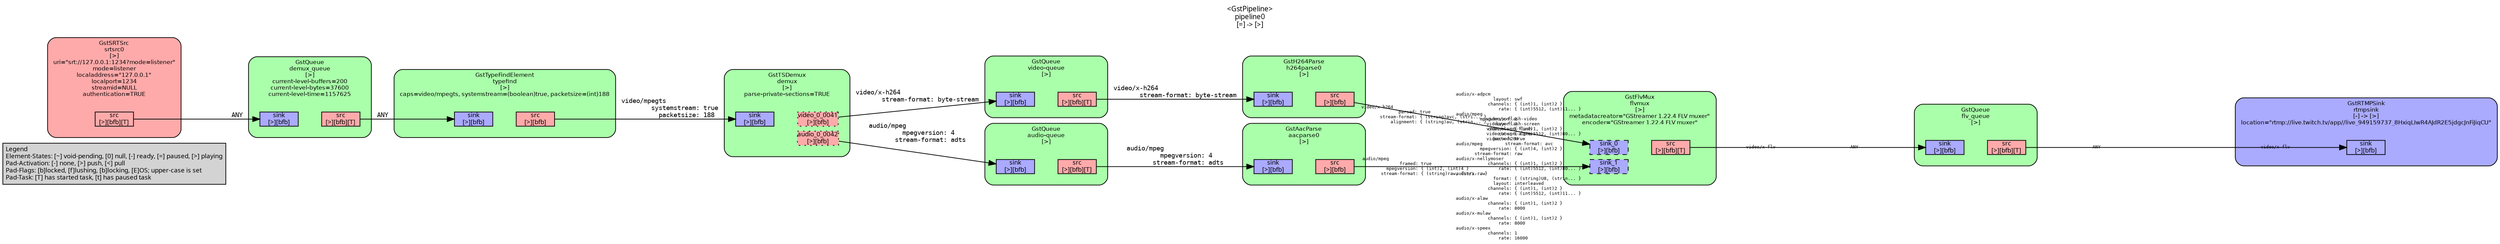 digraph pipeline {
  rankdir=LR;
  fontname="sans";
  fontsize="10";
  labelloc=t;
  nodesep=.1;
  ranksep=.2;
  label="<GstPipeline>\npipeline0\n[=] -> [>]";
  node [style="filled,rounded", shape=box, fontsize="9", fontname="sans", margin="0.0,0.0"];
  edge [labelfontsize="6", fontsize="9", fontname="monospace"];
  
  legend [
    pos="0,0!",
    margin="0.05,0.05",
    style="filled",
    label="Legend\lElement-States: [~] void-pending, [0] null, [-] ready, [=] paused, [>] playing\lPad-Activation: [-] none, [>] push, [<] pull\lPad-Flags: [b]locked, [f]lushing, [b]locking, [E]OS; upper-case is set\lPad-Task: [T] has started task, [t] has paused task\l",
  ];
  subgraph cluster_rtmpsink_0x10300c290 {
    fontname="Bitstream Vera Sans";
    fontsize="8";
    style="filled,rounded";
    color=black;
    label="GstRTMPSink\nrtmpsink\n[-] -> [>]\nlocation=\"rtmp://live.twitch.tv/app//live_949159737_8HxiqLIwR4AJdR2E5jdgcJnFiJiqCU\"";
    subgraph cluster_rtmpsink_0x10300c290_sink {
      label="";
      style="invis";
      rtmpsink_0x10300c290_sink_0x10380c730 [color=black, fillcolor="#aaaaff", label="sink\n[>][bfb]", height="0.2", style="filled,solid"];
    }

    fillcolor="#aaaaff";
  }

  subgraph cluster_flv_queue_0x11d98cce0 {
    fontname="Bitstream Vera Sans";
    fontsize="8";
    style="filled,rounded";
    color=black;
    label="GstQueue\nflv_queue\n[>]";
    subgraph cluster_flv_queue_0x11d98cce0_sink {
      label="";
      style="invis";
      flv_queue_0x11d98cce0_sink_0x10380c290 [color=black, fillcolor="#aaaaff", label="sink\n[>][bfb]", height="0.2", style="filled,solid"];
    }

    subgraph cluster_flv_queue_0x11d98cce0_src {
      label="";
      style="invis";
      flv_queue_0x11d98cce0_src_0x10380c4e0 [color=black, fillcolor="#ffaaaa", label="src\n[>][bfb][T]", height="0.2", style="filled,solid"];
    }

    flv_queue_0x11d98cce0_sink_0x10380c290 -> flv_queue_0x11d98cce0_src_0x10380c4e0 [style="invis"];
    fillcolor="#aaffaa";
  }

  flv_queue_0x11d98cce0_src_0x10380c4e0 -> rtmpsink_0x10300c290_sink_0x10380c730 [labeldistance="10", labelangle="0", label="                                                  ", taillabel="ANY", headlabel="video/x-flv\l"]
  subgraph cluster_flvmux_0x10480e1a0 {
    fontname="Bitstream Vera Sans";
    fontsize="8";
    style="filled,rounded";
    color=black;
    label="GstFlvMux\nflvmux\n[>]\nmetadatacreator=\"GStreamer 1.22.4 FLV muxer\"\nencoder=\"GStreamer 1.22.4 FLV muxer\"";
    subgraph cluster_flvmux_0x10480e1a0_sink {
      label="";
      style="invis";
      flvmux_0x10480e1a0_sink_0_0x1030143b0 [color=black, fillcolor="#aaaaff", label="sink_0\n[>][bfb]", height="0.2", style="filled,dashed"];
      flvmux_0x10480e1a0_sink_1_0x103014800 [color=black, fillcolor="#aaaaff", label="sink_1\n[>][bfb]", height="0.2", style="filled,dashed"];
    }

    subgraph cluster_flvmux_0x10480e1a0_src {
      label="";
      style="invis";
      flvmux_0x10480e1a0_src_0x104814360 [color=black, fillcolor="#ffaaaa", label="src\n[>][bfb][T]", height="0.2", style="filled,solid"];
    }

    flvmux_0x10480e1a0_sink_0_0x1030143b0 -> flvmux_0x10480e1a0_src_0x104814360 [style="invis"];
    fillcolor="#aaffaa";
  }

  flvmux_0x10480e1a0_src_0x104814360 -> flv_queue_0x11d98cce0_sink_0x10380c290 [labeldistance="10", labelangle="0", label="                                                  ", taillabel="video/x-flv\l", headlabel="ANY"]
  subgraph cluster_aacparse0_0x10400c280 {
    fontname="Bitstream Vera Sans";
    fontsize="8";
    style="filled,rounded";
    color=black;
    label="GstAacParse\naacparse0\n[>]";
    subgraph cluster_aacparse0_0x10400c280_sink {
      label="";
      style="invis";
      aacparse0_0x10400c280_sink_0x11d989cd0 [color=black, fillcolor="#aaaaff", label="sink\n[>][bfb]", height="0.2", style="filled,solid"];
    }

    subgraph cluster_aacparse0_0x10400c280_src {
      label="";
      style="invis";
      aacparse0_0x10400c280_src_0x10380c040 [color=black, fillcolor="#ffaaaa", label="src\n[>][bfb]", height="0.2", style="filled,solid"];
    }

    aacparse0_0x10400c280_sink_0x11d989cd0 -> aacparse0_0x10400c280_src_0x10380c040 [style="invis"];
    fillcolor="#aaffaa";
  }

  aacparse0_0x10400c280_src_0x10380c040 -> flvmux_0x10480e1a0_sink_1_0x103014800 [labeldistance="10", labelangle="0", label="                                                  ", taillabel="audio/mpeg\l              framed: true\l         mpegversion: { (int)2, (int)4 }\l       stream-format: { (string)raw, (stri... }\l", headlabel="audio/x-adpcm\l              layout: swf\l            channels: { (int)1, (int)2 }\l                rate: { (int)5512, (int)11... }\laudio/mpeg\l         mpegversion: 1\l               layer: 3\l            channels: { (int)1, (int)2 }\l                rate: { (int)5512, (int)80... }\l              parsed: true\laudio/mpeg\l         mpegversion: { (int)4, (int)2 }\l       stream-format: raw\laudio/x-nellymoser\l            channels: { (int)1, (int)2 }\l                rate: { (int)5512, (int)80... }\laudio/x-raw\l              format: { (string)U8, (strin... }\l              layout: interleaved\l            channels: { (int)1, (int)2 }\l                rate: { (int)5512, (int)11... }\laudio/x-alaw\l            channels: { (int)1, (int)2 }\l                rate: 8000\laudio/x-mulaw\l            channels: { (int)1, (int)2 }\l                rate: 8000\laudio/x-speex\l            channels: 1\l                rate: 16000\l"]
  subgraph cluster_audio_queue_0x11d98c9e0 {
    fontname="Bitstream Vera Sans";
    fontsize="8";
    style="filled,rounded";
    color=black;
    label="GstQueue\naudio-queue\n[>]";
    subgraph cluster_audio_queue_0x11d98c9e0_sink {
      label="";
      style="invis";
      audio_queue_0x11d98c9e0_sink_0x11d989830 [color=black, fillcolor="#aaaaff", label="sink\n[>][bfb]", height="0.2", style="filled,solid"];
    }

    subgraph cluster_audio_queue_0x11d98c9e0_src {
      label="";
      style="invis";
      audio_queue_0x11d98c9e0_src_0x11d989a80 [color=black, fillcolor="#ffaaaa", label="src\n[>][bfb][T]", height="0.2", style="filled,solid"];
    }

    audio_queue_0x11d98c9e0_sink_0x11d989830 -> audio_queue_0x11d98c9e0_src_0x11d989a80 [style="invis"];
    fillcolor="#aaffaa";
  }

  audio_queue_0x11d98c9e0_src_0x11d989a80 -> aacparse0_0x10400c280_sink_0x11d989cd0 [label="audio/mpeg\l         mpegversion: 4\l       stream-format: adts\l"]
  subgraph cluster_h264parse0_0x103808470 {
    fontname="Bitstream Vera Sans";
    fontsize="8";
    style="filled,rounded";
    color=black;
    label="GstH264Parse\nh264parse0\n[>]";
    subgraph cluster_h264parse0_0x103808470_sink {
      label="";
      style="invis";
      h264parse0_0x103808470_sink_0x11d989390 [color=black, fillcolor="#aaaaff", label="sink\n[>][bfb]", height="0.2", style="filled,solid"];
    }

    subgraph cluster_h264parse0_0x103808470_src {
      label="";
      style="invis";
      h264parse0_0x103808470_src_0x11d9895e0 [color=black, fillcolor="#ffaaaa", label="src\n[>][bfb]", height="0.2", style="filled,solid"];
    }

    h264parse0_0x103808470_sink_0x11d989390 -> h264parse0_0x103808470_src_0x11d9895e0 [style="invis"];
    fillcolor="#aaffaa";
  }

  h264parse0_0x103808470_src_0x11d9895e0 -> flvmux_0x10480e1a0_sink_0_0x1030143b0 [labeldistance="10", labelangle="0", label="                                                  ", taillabel="video/x-h264\l              parsed: true\l       stream-format: { (string)avc, (stri... }\l           alignment: { (string)au, (strin... }\l", headlabel="video/x-flash-video\lvideo/x-flash-screen\lvideo/x-vp6-flash\lvideo/x-vp6-alpha\lvideo/x-h264\l       stream-format: avc\l"]
  subgraph cluster_video_queue_0x11d98c6e0 {
    fontname="Bitstream Vera Sans";
    fontsize="8";
    style="filled,rounded";
    color=black;
    label="GstQueue\nvideo-queue\n[>]";
    subgraph cluster_video_queue_0x11d98c6e0_sink {
      label="";
      style="invis";
      video_queue_0x11d98c6e0_sink_0x11d988ef0 [color=black, fillcolor="#aaaaff", label="sink\n[>][bfb]", height="0.2", style="filled,solid"];
    }

    subgraph cluster_video_queue_0x11d98c6e0_src {
      label="";
      style="invis";
      video_queue_0x11d98c6e0_src_0x11d989140 [color=black, fillcolor="#ffaaaa", label="src\n[>][bfb][T]", height="0.2", style="filled,solid"];
    }

    video_queue_0x11d98c6e0_sink_0x11d988ef0 -> video_queue_0x11d98c6e0_src_0x11d989140 [style="invis"];
    fillcolor="#aaffaa";
  }

  video_queue_0x11d98c6e0_src_0x11d989140 -> h264parse0_0x103808470_sink_0x11d989390 [label="video/x-h264\l       stream-format: byte-stream\l"]
  subgraph cluster_demux_0x11d98c3e0 {
    fontname="Bitstream Vera Sans";
    fontsize="8";
    style="filled,rounded";
    color=black;
    label="GstTSDemux\ndemux\n[>]\nparse-private-sections=TRUE";
    subgraph cluster_demux_0x11d98c3e0_sink {
      label="";
      style="invis";
      demux_0x11d98c3e0_sink_0x11d988ca0 [color=black, fillcolor="#aaaaff", label="sink\n[>][bfb]", height="0.2", style="filled,solid"];
    }

    subgraph cluster_demux_0x11d98c3e0_src {
      label="";
      style="invis";
      demux_0x11d98c3e0_video_0_0041_0x10380d070 [color=black, fillcolor="#ffaaaa", label="video_0_0041\n[>][bfb]", height="0.2", style="filled,dotted"];
      demux_0x11d98c3e0_audio_0_0042_0x10380d2c0 [color=black, fillcolor="#ffaaaa", label="audio_0_0042\n[>][bfb]", height="0.2", style="filled,dotted"];
    }

    demux_0x11d98c3e0_sink_0x11d988ca0 -> demux_0x11d98c3e0_video_0_0041_0x10380d070 [style="invis"];
    fillcolor="#aaffaa";
  }

  demux_0x11d98c3e0_video_0_0041_0x10380d070 -> video_queue_0x11d98c6e0_sink_0x11d988ef0 [label="video/x-h264\l       stream-format: byte-stream\l"]
  demux_0x11d98c3e0_audio_0_0042_0x10380d2c0 -> audio_queue_0x11d98c9e0_sink_0x11d989830 [label="audio/mpeg\l         mpegversion: 4\l       stream-format: adts\l"]
  subgraph cluster_typefind_0x11d982010 {
    fontname="Bitstream Vera Sans";
    fontsize="8";
    style="filled,rounded";
    color=black;
    label="GstTypeFindElement\ntypefind\n[>]\ncaps=video/mpegts, systemstream=(boolean)true, packetsize=(int)188";
    subgraph cluster_typefind_0x11d982010_sink {
      label="";
      style="invis";
      typefind_0x11d982010_sink_0x11d988800 [color=black, fillcolor="#aaaaff", label="sink\n[>][bfb]", height="0.2", style="filled,solid"];
    }

    subgraph cluster_typefind_0x11d982010_src {
      label="";
      style="invis";
      typefind_0x11d982010_src_0x11d988a50 [color=black, fillcolor="#ffaaaa", label="src\n[>][bfb]", height="0.2", style="filled,solid"];
    }

    typefind_0x11d982010_sink_0x11d988800 -> typefind_0x11d982010_src_0x11d988a50 [style="invis"];
    fillcolor="#aaffaa";
  }

  typefind_0x11d982010_src_0x11d988a50 -> demux_0x11d98c3e0_sink_0x11d988ca0 [label="video/mpegts\l        systemstream: true\l          packetsize: 188\l"]
  subgraph cluster_demux_queue_0x11d98c0e0 {
    fontname="Bitstream Vera Sans";
    fontsize="8";
    style="filled,rounded";
    color=black;
    label="GstQueue\ndemux_queue\n[>]\ncurrent-level-buffers=200\ncurrent-level-bytes=37600\ncurrent-level-time=1157625";
    subgraph cluster_demux_queue_0x11d98c0e0_sink {
      label="";
      style="invis";
      demux_queue_0x11d98c0e0_sink_0x11d988360 [color=black, fillcolor="#aaaaff", label="sink\n[>][bfb]", height="0.2", style="filled,solid"];
    }

    subgraph cluster_demux_queue_0x11d98c0e0_src {
      label="";
      style="invis";
      demux_queue_0x11d98c0e0_src_0x11d9885b0 [color=black, fillcolor="#ffaaaa", label="src\n[>][bfb][T]", height="0.2", style="filled,solid"];
    }

    demux_queue_0x11d98c0e0_sink_0x11d988360 -> demux_queue_0x11d98c0e0_src_0x11d9885b0 [style="invis"];
    fillcolor="#aaffaa";
  }

  demux_queue_0x11d98c0e0_src_0x11d9885b0 -> typefind_0x11d982010_sink_0x11d988800 [label="ANY"]
  subgraph cluster_srtsrc0_0x11d9842b0 {
    fontname="Bitstream Vera Sans";
    fontsize="8";
    style="filled,rounded";
    color=black;
    label="GstSRTSrc\nsrtsrc0\n[>]\nuri=\"srt://127.0.0.1:1234?mode=listener\"\nmode=listener\nlocaladdress=\"127.0.0.1\"\nlocalport=1234\nstreamid=NULL\nauthentication=TRUE";
    subgraph cluster_srtsrc0_0x11d9842b0_src {
      label="";
      style="invis";
      srtsrc0_0x11d9842b0_src_0x11d988110 [color=black, fillcolor="#ffaaaa", label="src\n[>][bfb][T]", height="0.2", style="filled,solid"];
    }

    fillcolor="#ffaaaa";
  }

  srtsrc0_0x11d9842b0_src_0x11d988110 -> demux_queue_0x11d98c0e0_sink_0x11d988360 [label="ANY"]
}
